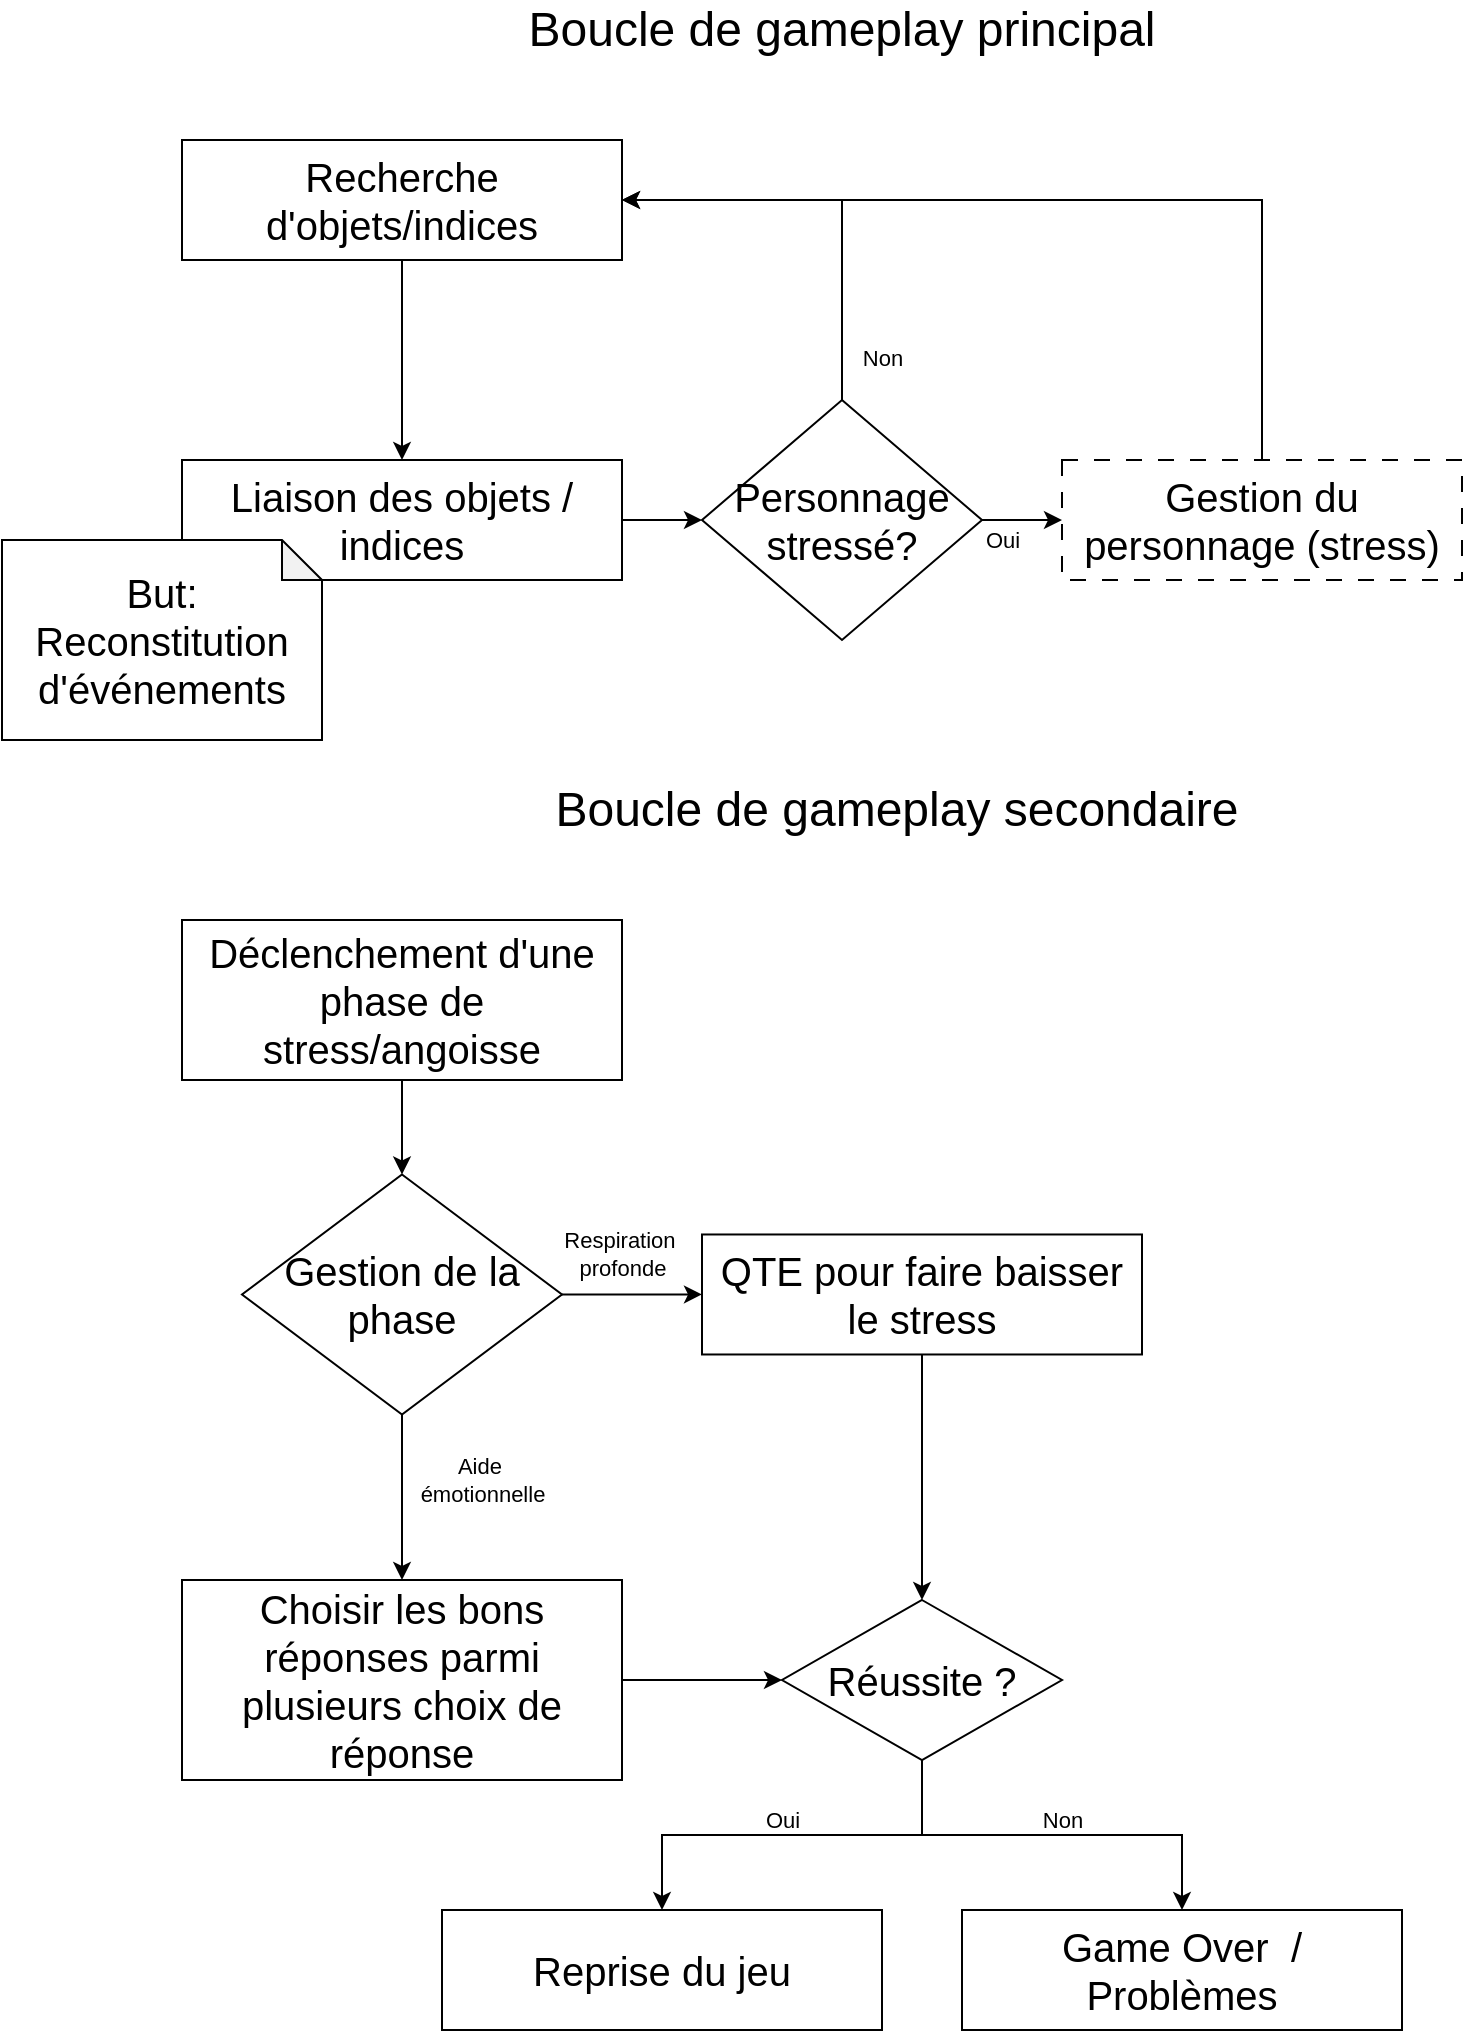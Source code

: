 <mxfile version="24.7.16">
  <diagram id="C5RBs43oDa-KdzZeNtuy" name="Page-1">
    <mxGraphModel dx="1687" dy="878" grid="1" gridSize="10" guides="1" tooltips="1" connect="1" arrows="1" fold="1" page="1" pageScale="1" pageWidth="827" pageHeight="1169" math="0" shadow="0">
      <root>
        <mxCell id="WIyWlLk6GJQsqaUBKTNV-0" />
        <mxCell id="WIyWlLk6GJQsqaUBKTNV-1" parent="WIyWlLk6GJQsqaUBKTNV-0" />
        <mxCell id="lFlYysUbEG-Ej_XwLuxz-0" value="&lt;font style=&quot;font-size: 20px;&quot;&gt;Recherche d&#39;objets/indices&lt;/font&gt;" style="rounded=0;whiteSpace=wrap;html=1;" vertex="1" parent="WIyWlLk6GJQsqaUBKTNV-1">
          <mxGeometry x="100" y="110" width="220" height="60" as="geometry" />
        </mxCell>
        <mxCell id="lFlYysUbEG-Ej_XwLuxz-1" value="&lt;font style=&quot;font-size: 20px;&quot;&gt;Liaison des objets / indices&lt;br&gt;&lt;/font&gt;" style="rounded=0;whiteSpace=wrap;html=1;" vertex="1" parent="WIyWlLk6GJQsqaUBKTNV-1">
          <mxGeometry x="100" y="270" width="220" height="60" as="geometry" />
        </mxCell>
        <mxCell id="lFlYysUbEG-Ej_XwLuxz-2" value="&lt;font style=&quot;font-size: 20px;&quot;&gt;But: Reconstitution d&#39;événements&lt;/font&gt;" style="shape=note;whiteSpace=wrap;html=1;backgroundOutline=1;darkOpacity=0.05;size=20;" vertex="1" parent="WIyWlLk6GJQsqaUBKTNV-1">
          <mxGeometry x="10" y="310" width="160" height="100" as="geometry" />
        </mxCell>
        <mxCell id="lFlYysUbEG-Ej_XwLuxz-4" value="&lt;font style=&quot;font-size: 24px;&quot;&gt;Boucle de gameplay secondaire&lt;/font&gt;" style="text;html=1;align=center;verticalAlign=middle;whiteSpace=wrap;rounded=0;" vertex="1" parent="WIyWlLk6GJQsqaUBKTNV-1">
          <mxGeometry x="265" y="430" width="385" height="30" as="geometry" />
        </mxCell>
        <mxCell id="lFlYysUbEG-Ej_XwLuxz-5" value="" style="endArrow=classic;html=1;rounded=0;exitX=0.5;exitY=1;exitDx=0;exitDy=0;entryX=0.5;entryY=0;entryDx=0;entryDy=0;" edge="1" parent="WIyWlLk6GJQsqaUBKTNV-1" source="lFlYysUbEG-Ej_XwLuxz-0" target="lFlYysUbEG-Ej_XwLuxz-1">
          <mxGeometry width="50" height="50" relative="1" as="geometry">
            <mxPoint x="260" y="290" as="sourcePoint" />
            <mxPoint x="310" y="240" as="targetPoint" />
          </mxGeometry>
        </mxCell>
        <mxCell id="lFlYysUbEG-Ej_XwLuxz-12" style="edgeStyle=orthogonalEdgeStyle;rounded=0;orthogonalLoop=1;jettySize=auto;html=1;exitX=0.5;exitY=0;exitDx=0;exitDy=0;entryX=1;entryY=0.5;entryDx=0;entryDy=0;" edge="1" parent="WIyWlLk6GJQsqaUBKTNV-1" source="lFlYysUbEG-Ej_XwLuxz-6" target="lFlYysUbEG-Ej_XwLuxz-0">
          <mxGeometry relative="1" as="geometry" />
        </mxCell>
        <mxCell id="lFlYysUbEG-Ej_XwLuxz-6" value="&lt;font style=&quot;font-size: 20px;&quot;&gt;Gestion du personnage (stress)&lt;/font&gt;" style="rounded=0;whiteSpace=wrap;html=1;dashed=1;dashPattern=8 8;" vertex="1" parent="WIyWlLk6GJQsqaUBKTNV-1">
          <mxGeometry x="540" y="270" width="200" height="60" as="geometry" />
        </mxCell>
        <mxCell id="lFlYysUbEG-Ej_XwLuxz-7" value="" style="endArrow=classic;html=1;rounded=0;exitX=1;exitY=0.5;exitDx=0;exitDy=0;entryX=0;entryY=0.5;entryDx=0;entryDy=0;" edge="1" parent="WIyWlLk6GJQsqaUBKTNV-1" source="lFlYysUbEG-Ej_XwLuxz-1" target="lFlYysUbEG-Ej_XwLuxz-8">
          <mxGeometry width="50" height="50" relative="1" as="geometry">
            <mxPoint x="410" y="290" as="sourcePoint" />
            <mxPoint x="390" y="300" as="targetPoint" />
          </mxGeometry>
        </mxCell>
        <mxCell id="lFlYysUbEG-Ej_XwLuxz-11" style="edgeStyle=orthogonalEdgeStyle;rounded=0;orthogonalLoop=1;jettySize=auto;html=1;exitX=0.5;exitY=0;exitDx=0;exitDy=0;entryX=1;entryY=0.5;entryDx=0;entryDy=0;" edge="1" parent="WIyWlLk6GJQsqaUBKTNV-1" source="lFlYysUbEG-Ej_XwLuxz-8" target="lFlYysUbEG-Ej_XwLuxz-0">
          <mxGeometry relative="1" as="geometry" />
        </mxCell>
        <mxCell id="lFlYysUbEG-Ej_XwLuxz-13" value="Non" style="edgeLabel;html=1;align=center;verticalAlign=middle;resizable=0;points=[];" vertex="1" connectable="0" parent="lFlYysUbEG-Ej_XwLuxz-11">
          <mxGeometry x="-0.829" y="-5" relative="1" as="geometry">
            <mxPoint x="15" y="-3" as="offset" />
          </mxGeometry>
        </mxCell>
        <mxCell id="lFlYysUbEG-Ej_XwLuxz-8" value="&lt;font style=&quot;font-size: 20px;&quot;&gt;Personnage stressé?&lt;/font&gt;" style="rhombus;whiteSpace=wrap;html=1;" vertex="1" parent="WIyWlLk6GJQsqaUBKTNV-1">
          <mxGeometry x="360" y="240" width="140" height="120" as="geometry" />
        </mxCell>
        <mxCell id="lFlYysUbEG-Ej_XwLuxz-9" style="edgeStyle=orthogonalEdgeStyle;rounded=0;orthogonalLoop=1;jettySize=auto;html=1;exitX=1;exitY=0.5;exitDx=0;exitDy=0;entryX=0;entryY=0.5;entryDx=0;entryDy=0;" edge="1" parent="WIyWlLk6GJQsqaUBKTNV-1" source="lFlYysUbEG-Ej_XwLuxz-8" target="lFlYysUbEG-Ej_XwLuxz-6">
          <mxGeometry relative="1" as="geometry" />
        </mxCell>
        <mxCell id="lFlYysUbEG-Ej_XwLuxz-10" value="Oui" style="edgeLabel;html=1;align=center;verticalAlign=middle;resizable=0;points=[];" vertex="1" connectable="0" parent="lFlYysUbEG-Ej_XwLuxz-9">
          <mxGeometry x="0.086" relative="1" as="geometry">
            <mxPoint x="-12" y="10" as="offset" />
          </mxGeometry>
        </mxCell>
        <mxCell id="lFlYysUbEG-Ej_XwLuxz-14" value="&lt;font style=&quot;font-size: 24px;&quot;&gt;Boucle de gameplay principal&lt;/font&gt;" style="text;html=1;align=center;verticalAlign=middle;whiteSpace=wrap;rounded=0;" vertex="1" parent="WIyWlLk6GJQsqaUBKTNV-1">
          <mxGeometry x="265" y="40" width="330" height="30" as="geometry" />
        </mxCell>
        <mxCell id="lFlYysUbEG-Ej_XwLuxz-19" style="edgeStyle=orthogonalEdgeStyle;rounded=0;orthogonalLoop=1;jettySize=auto;html=1;exitX=0.5;exitY=1;exitDx=0;exitDy=0;" edge="1" parent="WIyWlLk6GJQsqaUBKTNV-1" source="lFlYysUbEG-Ej_XwLuxz-15" target="lFlYysUbEG-Ej_XwLuxz-16">
          <mxGeometry relative="1" as="geometry" />
        </mxCell>
        <mxCell id="lFlYysUbEG-Ej_XwLuxz-15" value="&lt;font style=&quot;font-size: 20px;&quot;&gt;Déclenchement d&#39;une phase de stress/angoisse&lt;/font&gt;" style="rounded=0;whiteSpace=wrap;html=1;" vertex="1" parent="WIyWlLk6GJQsqaUBKTNV-1">
          <mxGeometry x="100" y="500" width="220" height="80" as="geometry" />
        </mxCell>
        <mxCell id="lFlYysUbEG-Ej_XwLuxz-30" style="edgeStyle=orthogonalEdgeStyle;rounded=0;orthogonalLoop=1;jettySize=auto;html=1;exitX=0.5;exitY=1;exitDx=0;exitDy=0;entryX=0.5;entryY=0;entryDx=0;entryDy=0;" edge="1" parent="WIyWlLk6GJQsqaUBKTNV-1" source="lFlYysUbEG-Ej_XwLuxz-16" target="lFlYysUbEG-Ej_XwLuxz-29">
          <mxGeometry relative="1" as="geometry" />
        </mxCell>
        <mxCell id="lFlYysUbEG-Ej_XwLuxz-31" value="&lt;div&gt;Aide&amp;nbsp;&lt;/div&gt;&lt;div&gt;émotionnelle&lt;/div&gt;" style="edgeLabel;html=1;align=center;verticalAlign=middle;resizable=0;points=[];" vertex="1" connectable="0" parent="lFlYysUbEG-Ej_XwLuxz-30">
          <mxGeometry x="-0.047" relative="1" as="geometry">
            <mxPoint x="40" y="-7" as="offset" />
          </mxGeometry>
        </mxCell>
        <mxCell id="lFlYysUbEG-Ej_XwLuxz-16" value="&lt;font style=&quot;font-size: 20px;&quot;&gt;Gestion de la phase&lt;/font&gt;" style="rhombus;whiteSpace=wrap;html=1;" vertex="1" parent="WIyWlLk6GJQsqaUBKTNV-1">
          <mxGeometry x="130" y="627.24" width="160" height="120" as="geometry" />
        </mxCell>
        <mxCell id="lFlYysUbEG-Ej_XwLuxz-17" value="" style="endArrow=classic;html=1;rounded=0;exitX=1;exitY=0.5;exitDx=0;exitDy=0;" edge="1" parent="WIyWlLk6GJQsqaUBKTNV-1" source="lFlYysUbEG-Ej_XwLuxz-16" target="lFlYysUbEG-Ej_XwLuxz-18">
          <mxGeometry width="50" height="50" relative="1" as="geometry">
            <mxPoint x="310" y="687" as="sourcePoint" />
            <mxPoint x="350" y="687.24" as="targetPoint" />
          </mxGeometry>
        </mxCell>
        <mxCell id="lFlYysUbEG-Ej_XwLuxz-20" value="&lt;div&gt;Respiration&amp;nbsp;&lt;/div&gt;&lt;div&gt;profonde&lt;/div&gt;" style="edgeLabel;html=1;align=center;verticalAlign=middle;resizable=0;points=[];" vertex="1" connectable="0" parent="lFlYysUbEG-Ej_XwLuxz-17">
          <mxGeometry x="-0.378" relative="1" as="geometry">
            <mxPoint x="8" y="-20" as="offset" />
          </mxGeometry>
        </mxCell>
        <mxCell id="lFlYysUbEG-Ej_XwLuxz-22" style="edgeStyle=orthogonalEdgeStyle;rounded=0;orthogonalLoop=1;jettySize=auto;html=1;exitX=1;exitY=0.5;exitDx=0;exitDy=0;entryX=0;entryY=0.5;entryDx=0;entryDy=0;" edge="1" parent="WIyWlLk6GJQsqaUBKTNV-1" source="lFlYysUbEG-Ej_XwLuxz-29" target="lFlYysUbEG-Ej_XwLuxz-21">
          <mxGeometry relative="1" as="geometry">
            <mxPoint x="480.0" y="882.24" as="sourcePoint" />
          </mxGeometry>
        </mxCell>
        <mxCell id="lFlYysUbEG-Ej_XwLuxz-32" style="edgeStyle=orthogonalEdgeStyle;rounded=0;orthogonalLoop=1;jettySize=auto;html=1;exitX=0.5;exitY=1;exitDx=0;exitDy=0;entryX=0.5;entryY=0;entryDx=0;entryDy=0;" edge="1" parent="WIyWlLk6GJQsqaUBKTNV-1" source="lFlYysUbEG-Ej_XwLuxz-18" target="lFlYysUbEG-Ej_XwLuxz-21">
          <mxGeometry relative="1" as="geometry" />
        </mxCell>
        <mxCell id="lFlYysUbEG-Ej_XwLuxz-18" value="&lt;font style=&quot;font-size: 20px;&quot;&gt;QTE pour faire baisser le stress&lt;br&gt;&lt;/font&gt;" style="rounded=0;whiteSpace=wrap;html=1;" vertex="1" parent="WIyWlLk6GJQsqaUBKTNV-1">
          <mxGeometry x="360" y="657.24" width="220" height="60" as="geometry" />
        </mxCell>
        <mxCell id="lFlYysUbEG-Ej_XwLuxz-24" style="edgeStyle=orthogonalEdgeStyle;rounded=0;orthogonalLoop=1;jettySize=auto;html=1;exitX=0.5;exitY=1;exitDx=0;exitDy=0;entryX=0.5;entryY=0;entryDx=0;entryDy=0;" edge="1" parent="WIyWlLk6GJQsqaUBKTNV-1" source="lFlYysUbEG-Ej_XwLuxz-21" target="lFlYysUbEG-Ej_XwLuxz-23">
          <mxGeometry relative="1" as="geometry" />
        </mxCell>
        <mxCell id="lFlYysUbEG-Ej_XwLuxz-25" value="&lt;div&gt;Oui&lt;/div&gt;" style="edgeLabel;html=1;align=center;verticalAlign=middle;resizable=0;points=[];" vertex="1" connectable="0" parent="lFlYysUbEG-Ej_XwLuxz-24">
          <mxGeometry x="-0.39" y="-1" relative="1" as="geometry">
            <mxPoint x="-45" y="-7" as="offset" />
          </mxGeometry>
        </mxCell>
        <mxCell id="lFlYysUbEG-Ej_XwLuxz-27" style="edgeStyle=orthogonalEdgeStyle;rounded=0;orthogonalLoop=1;jettySize=auto;html=1;exitX=0.5;exitY=1;exitDx=0;exitDy=0;entryX=0.5;entryY=0;entryDx=0;entryDy=0;" edge="1" parent="WIyWlLk6GJQsqaUBKTNV-1" source="lFlYysUbEG-Ej_XwLuxz-21" target="lFlYysUbEG-Ej_XwLuxz-26">
          <mxGeometry relative="1" as="geometry">
            <mxPoint x="480" y="910" as="sourcePoint" />
            <mxPoint x="650" y="985" as="targetPoint" />
          </mxGeometry>
        </mxCell>
        <mxCell id="lFlYysUbEG-Ej_XwLuxz-28" value="&lt;div&gt;Non&lt;/div&gt;" style="edgeLabel;html=1;align=center;verticalAlign=middle;resizable=0;points=[];" vertex="1" connectable="0" parent="lFlYysUbEG-Ej_XwLuxz-27">
          <mxGeometry x="0.044" y="-1" relative="1" as="geometry">
            <mxPoint y="-9" as="offset" />
          </mxGeometry>
        </mxCell>
        <mxCell id="lFlYysUbEG-Ej_XwLuxz-21" value="&lt;font style=&quot;font-size: 20px;&quot;&gt;Réussite ?&lt;/font&gt;" style="rhombus;whiteSpace=wrap;html=1;" vertex="1" parent="WIyWlLk6GJQsqaUBKTNV-1">
          <mxGeometry x="400" y="840" width="140" height="80" as="geometry" />
        </mxCell>
        <mxCell id="lFlYysUbEG-Ej_XwLuxz-23" value="&lt;font style=&quot;font-size: 20px;&quot;&gt;Reprise du jeu&lt;br&gt;&lt;/font&gt;" style="rounded=0;whiteSpace=wrap;html=1;" vertex="1" parent="WIyWlLk6GJQsqaUBKTNV-1">
          <mxGeometry x="230" y="995" width="220" height="60" as="geometry" />
        </mxCell>
        <mxCell id="lFlYysUbEG-Ej_XwLuxz-26" value="&lt;font style=&quot;font-size: 20px;&quot;&gt;Game Over&amp;nbsp; &lt;font style=&quot;font-size: 20px;&quot;&gt;/ Problèmes&lt;br&gt;&lt;/font&gt;&lt;/font&gt;" style="rounded=0;whiteSpace=wrap;html=1;" vertex="1" parent="WIyWlLk6GJQsqaUBKTNV-1">
          <mxGeometry x="490" y="995" width="220" height="60" as="geometry" />
        </mxCell>
        <mxCell id="lFlYysUbEG-Ej_XwLuxz-29" value="&lt;font style=&quot;font-size: 20px;&quot;&gt;Choisir les bons réponses parmi plusieurs choix de réponse&lt;br&gt;&lt;/font&gt;" style="rounded=0;whiteSpace=wrap;html=1;" vertex="1" parent="WIyWlLk6GJQsqaUBKTNV-1">
          <mxGeometry x="100" y="830" width="220" height="100" as="geometry" />
        </mxCell>
      </root>
    </mxGraphModel>
  </diagram>
</mxfile>
